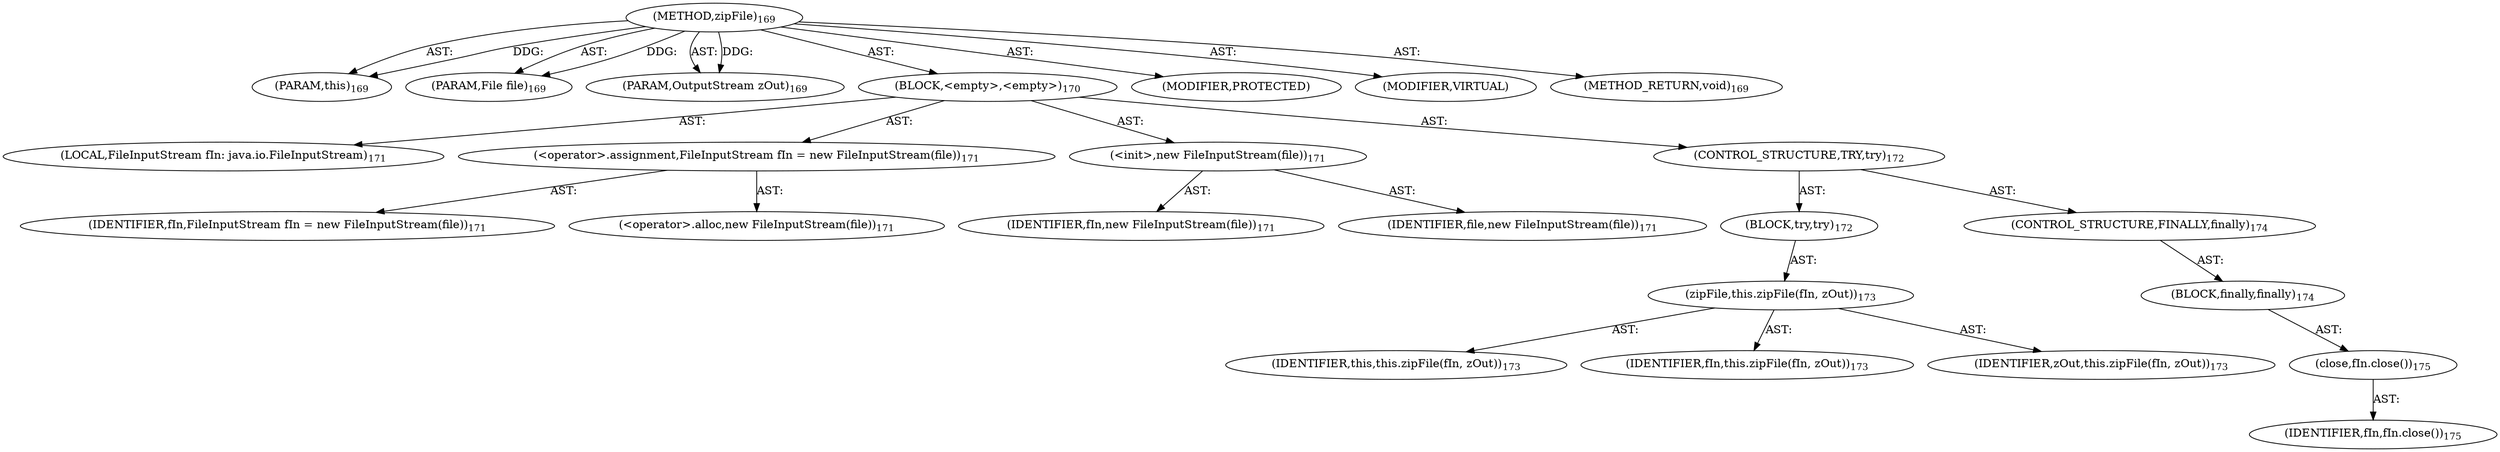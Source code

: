 digraph "zipFile" {  
"111669149702" [label = <(METHOD,zipFile)<SUB>169</SUB>> ]
"115964116996" [label = <(PARAM,this)<SUB>169</SUB>> ]
"115964117004" [label = <(PARAM,File file)<SUB>169</SUB>> ]
"115964117005" [label = <(PARAM,OutputStream zOut)<SUB>169</SUB>> ]
"25769803795" [label = <(BLOCK,&lt;empty&gt;,&lt;empty&gt;)<SUB>170</SUB>> ]
"94489280518" [label = <(LOCAL,FileInputStream fIn: java.io.FileInputStream)<SUB>171</SUB>> ]
"30064771141" [label = <(&lt;operator&gt;.assignment,FileInputStream fIn = new FileInputStream(file))<SUB>171</SUB>> ]
"68719476784" [label = <(IDENTIFIER,fIn,FileInputStream fIn = new FileInputStream(file))<SUB>171</SUB>> ]
"30064771142" [label = <(&lt;operator&gt;.alloc,new FileInputStream(file))<SUB>171</SUB>> ]
"30064771143" [label = <(&lt;init&gt;,new FileInputStream(file))<SUB>171</SUB>> ]
"68719476785" [label = <(IDENTIFIER,fIn,new FileInputStream(file))<SUB>171</SUB>> ]
"68719476786" [label = <(IDENTIFIER,file,new FileInputStream(file))<SUB>171</SUB>> ]
"47244640265" [label = <(CONTROL_STRUCTURE,TRY,try)<SUB>172</SUB>> ]
"25769803796" [label = <(BLOCK,try,try)<SUB>172</SUB>> ]
"30064771144" [label = <(zipFile,this.zipFile(fIn, zOut))<SUB>173</SUB>> ]
"68719476747" [label = <(IDENTIFIER,this,this.zipFile(fIn, zOut))<SUB>173</SUB>> ]
"68719476787" [label = <(IDENTIFIER,fIn,this.zipFile(fIn, zOut))<SUB>173</SUB>> ]
"68719476788" [label = <(IDENTIFIER,zOut,this.zipFile(fIn, zOut))<SUB>173</SUB>> ]
"47244640266" [label = <(CONTROL_STRUCTURE,FINALLY,finally)<SUB>174</SUB>> ]
"25769803797" [label = <(BLOCK,finally,finally)<SUB>174</SUB>> ]
"30064771145" [label = <(close,fIn.close())<SUB>175</SUB>> ]
"68719476789" [label = <(IDENTIFIER,fIn,fIn.close())<SUB>175</SUB>> ]
"133143986190" [label = <(MODIFIER,PROTECTED)> ]
"133143986191" [label = <(MODIFIER,VIRTUAL)> ]
"128849018886" [label = <(METHOD_RETURN,void)<SUB>169</SUB>> ]
  "111669149702" -> "115964116996"  [ label = "AST: "] 
  "111669149702" -> "115964117004"  [ label = "AST: "] 
  "111669149702" -> "115964117005"  [ label = "AST: "] 
  "111669149702" -> "25769803795"  [ label = "AST: "] 
  "111669149702" -> "133143986190"  [ label = "AST: "] 
  "111669149702" -> "133143986191"  [ label = "AST: "] 
  "111669149702" -> "128849018886"  [ label = "AST: "] 
  "25769803795" -> "94489280518"  [ label = "AST: "] 
  "25769803795" -> "30064771141"  [ label = "AST: "] 
  "25769803795" -> "30064771143"  [ label = "AST: "] 
  "25769803795" -> "47244640265"  [ label = "AST: "] 
  "30064771141" -> "68719476784"  [ label = "AST: "] 
  "30064771141" -> "30064771142"  [ label = "AST: "] 
  "30064771143" -> "68719476785"  [ label = "AST: "] 
  "30064771143" -> "68719476786"  [ label = "AST: "] 
  "47244640265" -> "25769803796"  [ label = "AST: "] 
  "47244640265" -> "47244640266"  [ label = "AST: "] 
  "25769803796" -> "30064771144"  [ label = "AST: "] 
  "30064771144" -> "68719476747"  [ label = "AST: "] 
  "30064771144" -> "68719476787"  [ label = "AST: "] 
  "30064771144" -> "68719476788"  [ label = "AST: "] 
  "47244640266" -> "25769803797"  [ label = "AST: "] 
  "25769803797" -> "30064771145"  [ label = "AST: "] 
  "30064771145" -> "68719476789"  [ label = "AST: "] 
  "111669149702" -> "115964116996"  [ label = "DDG: "] 
  "111669149702" -> "115964117004"  [ label = "DDG: "] 
  "111669149702" -> "115964117005"  [ label = "DDG: "] 
}
